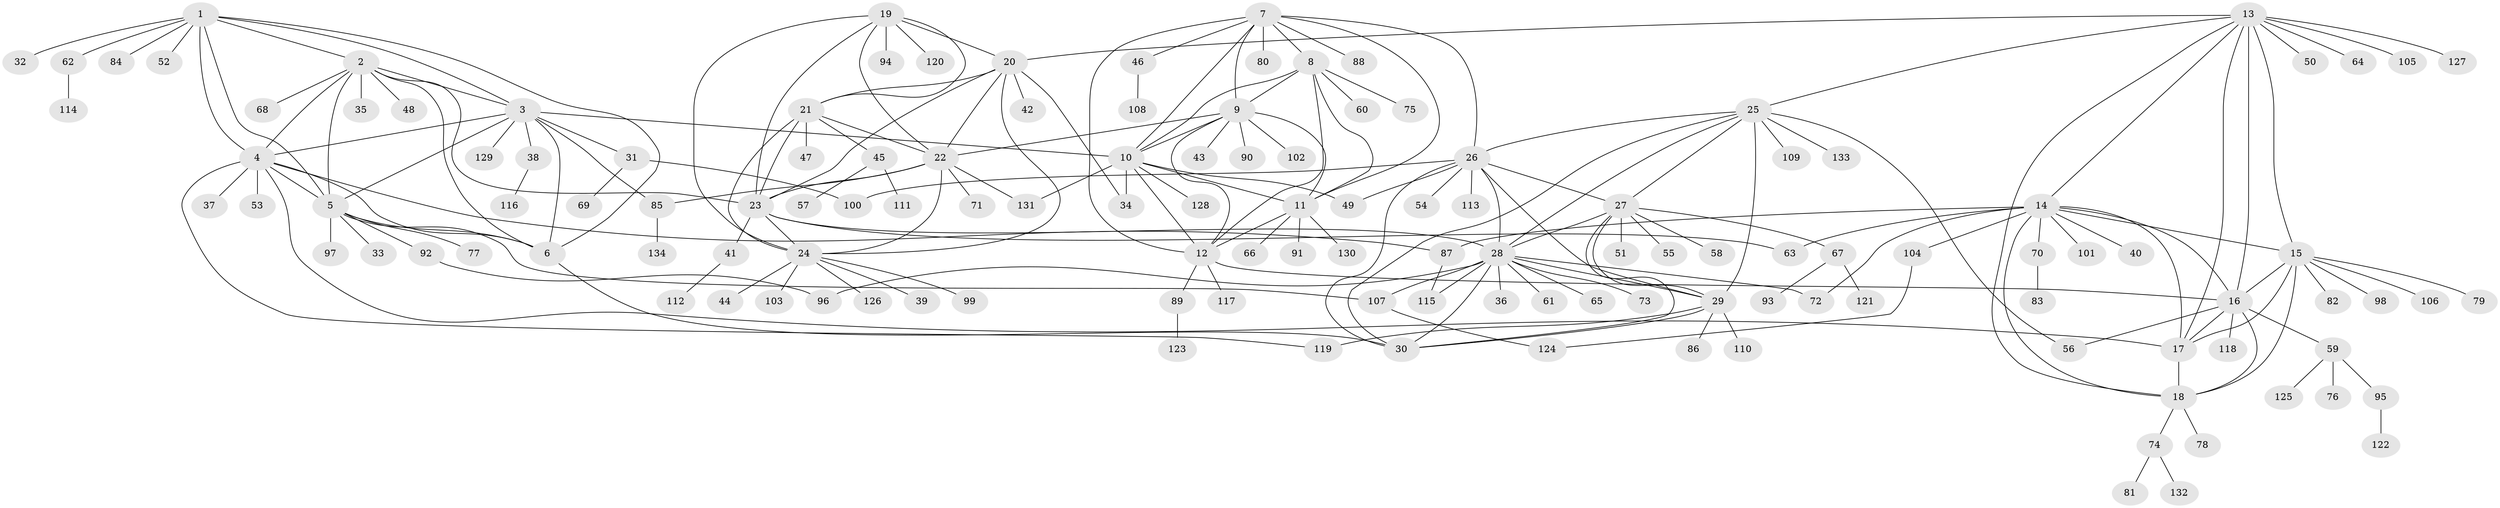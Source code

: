 // coarse degree distribution, {6: 0.08955223880597014, 7: 0.08955223880597014, 1: 0.44776119402985076, 11: 0.014925373134328358, 5: 0.04477611940298507, 8: 0.04477611940298507, 9: 0.05970149253731343, 2: 0.14925373134328357, 10: 0.014925373134328358, 3: 0.029850746268656716, 4: 0.014925373134328358}
// Generated by graph-tools (version 1.1) at 2025/45/03/06/25 01:45:10]
// undirected, 134 vertices, 203 edges
graph export_dot {
graph [start="1"]
  node [color=gray90,style=filled];
  1;
  2;
  3;
  4;
  5;
  6;
  7;
  8;
  9;
  10;
  11;
  12;
  13;
  14;
  15;
  16;
  17;
  18;
  19;
  20;
  21;
  22;
  23;
  24;
  25;
  26;
  27;
  28;
  29;
  30;
  31;
  32;
  33;
  34;
  35;
  36;
  37;
  38;
  39;
  40;
  41;
  42;
  43;
  44;
  45;
  46;
  47;
  48;
  49;
  50;
  51;
  52;
  53;
  54;
  55;
  56;
  57;
  58;
  59;
  60;
  61;
  62;
  63;
  64;
  65;
  66;
  67;
  68;
  69;
  70;
  71;
  72;
  73;
  74;
  75;
  76;
  77;
  78;
  79;
  80;
  81;
  82;
  83;
  84;
  85;
  86;
  87;
  88;
  89;
  90;
  91;
  92;
  93;
  94;
  95;
  96;
  97;
  98;
  99;
  100;
  101;
  102;
  103;
  104;
  105;
  106;
  107;
  108;
  109;
  110;
  111;
  112;
  113;
  114;
  115;
  116;
  117;
  118;
  119;
  120;
  121;
  122;
  123;
  124;
  125;
  126;
  127;
  128;
  129;
  130;
  131;
  132;
  133;
  134;
  1 -- 2;
  1 -- 3;
  1 -- 4;
  1 -- 5;
  1 -- 6;
  1 -- 32;
  1 -- 52;
  1 -- 62;
  1 -- 84;
  2 -- 3;
  2 -- 4;
  2 -- 5;
  2 -- 6;
  2 -- 23;
  2 -- 35;
  2 -- 48;
  2 -- 68;
  3 -- 4;
  3 -- 5;
  3 -- 6;
  3 -- 10;
  3 -- 31;
  3 -- 38;
  3 -- 85;
  3 -- 129;
  4 -- 5;
  4 -- 6;
  4 -- 17;
  4 -- 37;
  4 -- 53;
  4 -- 87;
  4 -- 119;
  5 -- 6;
  5 -- 33;
  5 -- 77;
  5 -- 92;
  5 -- 97;
  5 -- 107;
  6 -- 30;
  7 -- 8;
  7 -- 9;
  7 -- 10;
  7 -- 11;
  7 -- 12;
  7 -- 26;
  7 -- 46;
  7 -- 80;
  7 -- 88;
  8 -- 9;
  8 -- 10;
  8 -- 11;
  8 -- 12;
  8 -- 60;
  8 -- 75;
  9 -- 10;
  9 -- 11;
  9 -- 12;
  9 -- 22;
  9 -- 43;
  9 -- 90;
  9 -- 102;
  10 -- 11;
  10 -- 12;
  10 -- 34;
  10 -- 49;
  10 -- 128;
  10 -- 131;
  11 -- 12;
  11 -- 66;
  11 -- 91;
  11 -- 130;
  12 -- 16;
  12 -- 89;
  12 -- 117;
  13 -- 14;
  13 -- 15;
  13 -- 16;
  13 -- 17;
  13 -- 18;
  13 -- 20;
  13 -- 25;
  13 -- 50;
  13 -- 64;
  13 -- 105;
  13 -- 127;
  14 -- 15;
  14 -- 16;
  14 -- 17;
  14 -- 18;
  14 -- 40;
  14 -- 63;
  14 -- 70;
  14 -- 72;
  14 -- 87;
  14 -- 101;
  14 -- 104;
  15 -- 16;
  15 -- 17;
  15 -- 18;
  15 -- 79;
  15 -- 82;
  15 -- 98;
  15 -- 106;
  16 -- 17;
  16 -- 18;
  16 -- 56;
  16 -- 59;
  16 -- 118;
  17 -- 18;
  18 -- 74;
  18 -- 78;
  19 -- 20;
  19 -- 21;
  19 -- 22;
  19 -- 23;
  19 -- 24;
  19 -- 94;
  19 -- 120;
  20 -- 21;
  20 -- 22;
  20 -- 23;
  20 -- 24;
  20 -- 34;
  20 -- 42;
  21 -- 22;
  21 -- 23;
  21 -- 24;
  21 -- 45;
  21 -- 47;
  22 -- 23;
  22 -- 24;
  22 -- 71;
  22 -- 85;
  22 -- 131;
  23 -- 24;
  23 -- 28;
  23 -- 41;
  23 -- 63;
  24 -- 39;
  24 -- 44;
  24 -- 99;
  24 -- 103;
  24 -- 126;
  25 -- 26;
  25 -- 27;
  25 -- 28;
  25 -- 29;
  25 -- 30;
  25 -- 56;
  25 -- 109;
  25 -- 133;
  26 -- 27;
  26 -- 28;
  26 -- 29;
  26 -- 30;
  26 -- 49;
  26 -- 54;
  26 -- 100;
  26 -- 113;
  27 -- 28;
  27 -- 29;
  27 -- 30;
  27 -- 51;
  27 -- 55;
  27 -- 58;
  27 -- 67;
  28 -- 29;
  28 -- 30;
  28 -- 36;
  28 -- 61;
  28 -- 65;
  28 -- 72;
  28 -- 73;
  28 -- 96;
  28 -- 107;
  28 -- 115;
  29 -- 30;
  29 -- 86;
  29 -- 110;
  29 -- 119;
  31 -- 69;
  31 -- 100;
  38 -- 116;
  41 -- 112;
  45 -- 57;
  45 -- 111;
  46 -- 108;
  59 -- 76;
  59 -- 95;
  59 -- 125;
  62 -- 114;
  67 -- 93;
  67 -- 121;
  70 -- 83;
  74 -- 81;
  74 -- 132;
  85 -- 134;
  87 -- 115;
  89 -- 123;
  92 -- 96;
  95 -- 122;
  104 -- 124;
  107 -- 124;
}
